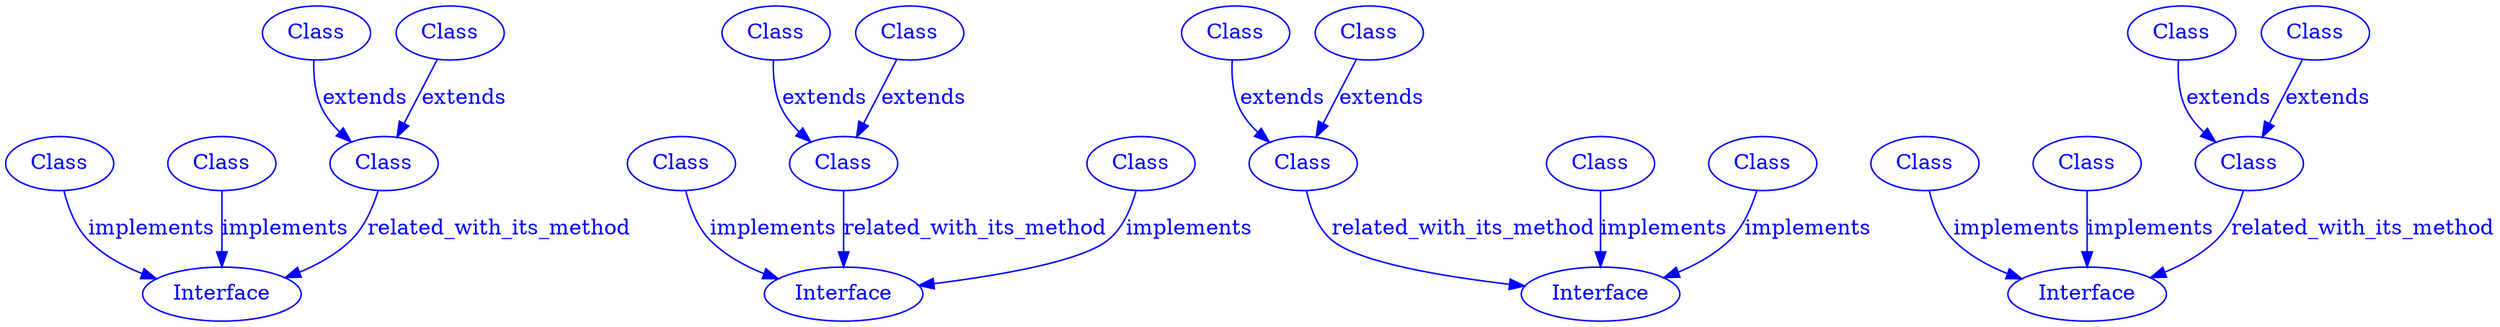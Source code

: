
digraph SubdueGraph {
  110 [label="Interface",color=blue,fontcolor=blue];
  245 [label="Class",color=blue,fontcolor=blue];
  261 [label="Class",color=blue,fontcolor=blue];
  299 [label="Class",color=blue,fontcolor=blue];
  372 [label="Class",color=blue,fontcolor=blue];
  453 [label="Class",color=blue,fontcolor=blue];
  245 -> 453 [label="extends",color=blue,fontcolor=blue];
  261 -> 453 [label="extends",color=blue,fontcolor=blue];
  299 -> 110 [label="implements",color=blue,fontcolor=blue];
  372 -> 110 [label="implements",color=blue,fontcolor=blue];
  453 -> 110 [label="related_with_its_method",color=blue,fontcolor=blue];
  5 [label="Class",color=blue,fontcolor=blue];
  44 [label="Interface",color=blue,fontcolor=blue];
  106 [label="Class",color=blue,fontcolor=blue];
  217 [label="Class",color=blue,fontcolor=blue];
  228 [label="Class",color=blue,fontcolor=blue];
  452 [label="Class",color=blue,fontcolor=blue];
  5 -> 44 [label="implements",color=blue,fontcolor=blue];
  217 -> 44 [label="implements",color=blue,fontcolor=blue];
  228 -> 106 [label="extends",color=blue,fontcolor=blue];
  452 -> 106 [label="extends",color=blue,fontcolor=blue];
  106 -> 44 [label="related_with_its_method",color=blue,fontcolor=blue];
  55 [label="Class",color=blue,fontcolor=blue];
  73 [label="Class",color=blue,fontcolor=blue];
  140 [label="Interface",color=blue,fontcolor=blue];
  185 [label="Class",color=blue,fontcolor=blue];
  194 [label="Class",color=blue,fontcolor=blue];
  199 [label="Class",color=blue,fontcolor=blue];
  55 -> 199 [label="extends",color=blue,fontcolor=blue];
  73 -> 140 [label="implements",color=blue,fontcolor=blue];
  185 -> 140 [label="implements",color=blue,fontcolor=blue];
  194 -> 199 [label="extends",color=blue,fontcolor=blue];
  199 -> 140 [label="related_with_its_method",color=blue,fontcolor=blue];
  7 [label="Interface",color=blue,fontcolor=blue];
  11 [label="Class",color=blue,fontcolor=blue];
  79 [label="Class",color=blue,fontcolor=blue];
  103 [label="Class",color=blue,fontcolor=blue];
  132 [label="Class",color=blue,fontcolor=blue];
  423 [label="Class",color=blue,fontcolor=blue];
  11 -> 7 [label="implements",color=blue,fontcolor=blue];
  79 -> 423 [label="extends",color=blue,fontcolor=blue];
  103 -> 423 [label="extends",color=blue,fontcolor=blue];
  132 -> 7 [label="implements",color=blue,fontcolor=blue];
  423 -> 7 [label="related_with_its_method",color=blue,fontcolor=blue];
}
